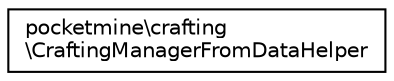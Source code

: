 digraph "Graphical Class Hierarchy"
{
 // INTERACTIVE_SVG=YES
 // LATEX_PDF_SIZE
  edge [fontname="Helvetica",fontsize="10",labelfontname="Helvetica",labelfontsize="10"];
  node [fontname="Helvetica",fontsize="10",shape=record];
  rankdir="LR";
  Node0 [label="pocketmine\\crafting\l\\CraftingManagerFromDataHelper",height=0.2,width=0.4,color="black", fillcolor="white", style="filled",URL="$d4/d9f/classpocketmine_1_1crafting_1_1_crafting_manager_from_data_helper.html",tooltip=" "];
}
